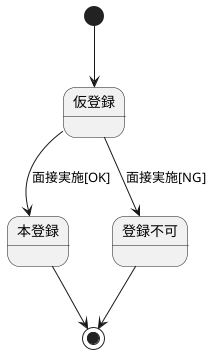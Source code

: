 @startuml

[*] --> 仮登録

仮登録 --> 本登録 : 面接実施[OK]
仮登録 --> 登録不可 : 面接実施[NG]

本登録 --> [*]
登録不可 --> [*]

@enduml
